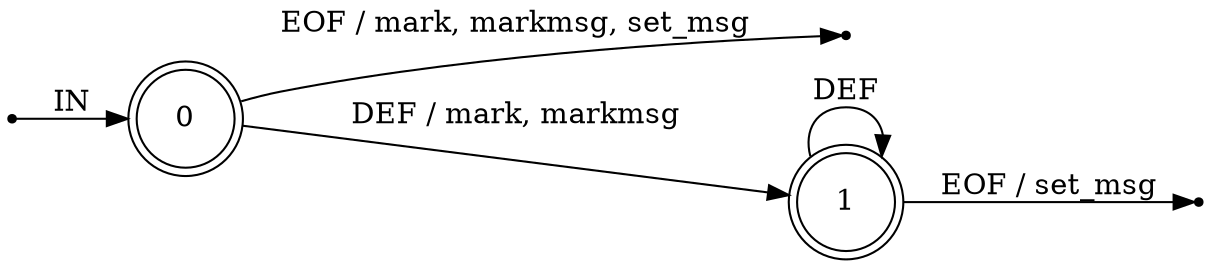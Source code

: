 digraph rfc5424 {
	rankdir=LR;
	node [ shape = point ];
	ENTRY;
	eof_0;
	eof_1;
	node [ shape = circle, height = 0.2 ];
	node [ fixedsize = true, height = 0.65, shape = doublecircle ];
	0;
	1;
	node [ shape = circle ];
	0 -> 1 [ label = "DEF / mark, markmsg" ];
	1 -> 1 [ label = "DEF" ];
	ENTRY -> 0 [ label = "IN" ];
	0 -> eof_0 [ label = "EOF / mark, markmsg, set_msg" ];
	1 -> eof_1 [ label = "EOF / set_msg" ];
}
